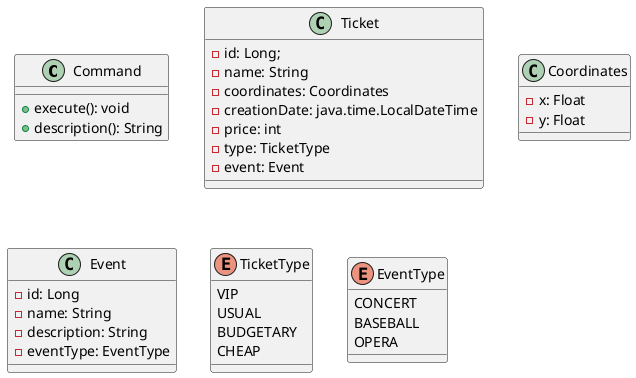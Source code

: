 @startuml name

class Command {
   +execute(): void
   +description(): String
}

class Ticket {
   -id: Long;
   -name: String
   -coordinates: Coordinates
   -creationDate: java.time.LocalDateTime
   -price: int
   -type: TicketType
   -event: Event
}
class Coordinates {
   -x: Float
   -y: Float
}
class Event {
   -id: Long
   -name: String
   -description: String
   -eventType: EventType
}
enum TicketType {
   VIP
   USUAL
   BUDGETARY
   CHEAP
}
enum EventType {
   CONCERT
   BASEBALL
   OPERA
}

@enduml